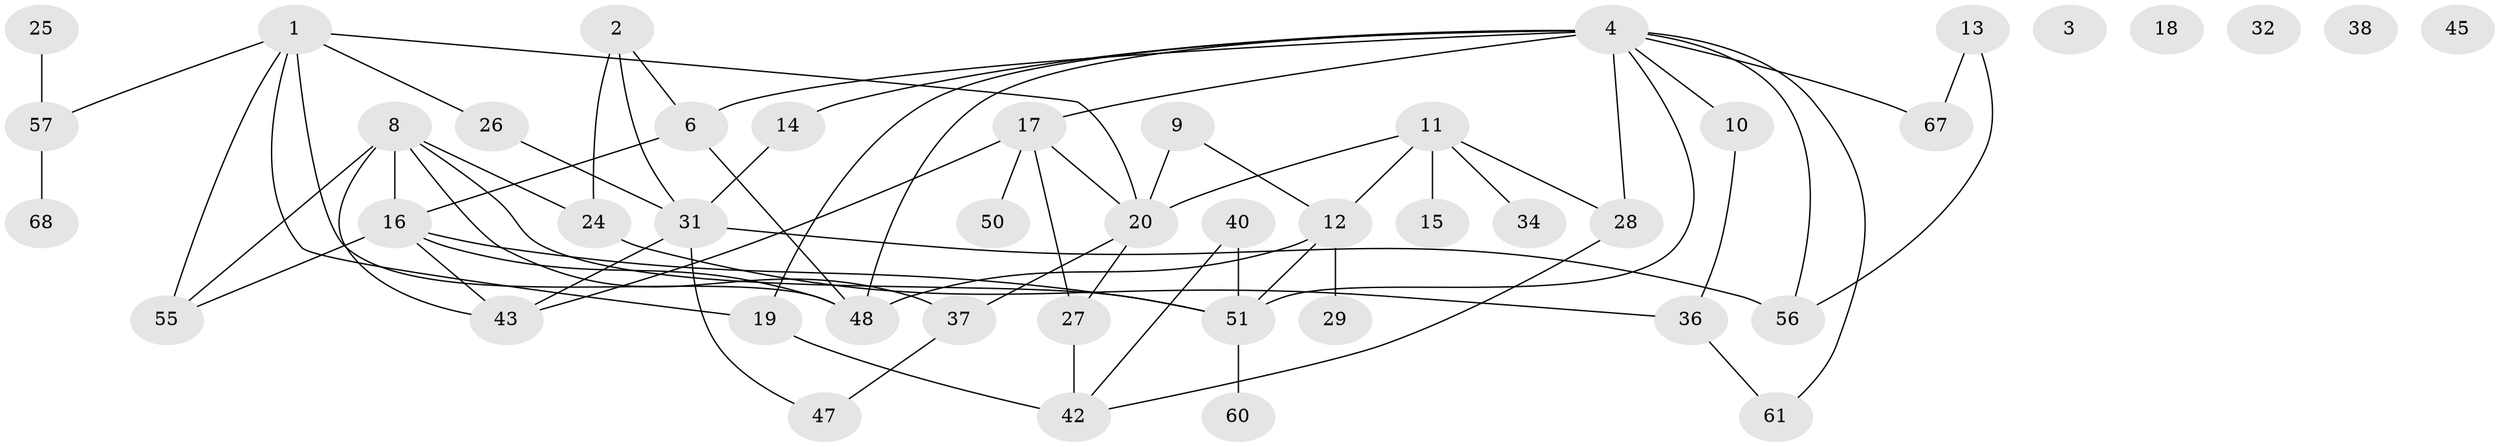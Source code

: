 // Generated by graph-tools (version 1.1) at 2025/23/03/03/25 07:23:27]
// undirected, 45 vertices, 67 edges
graph export_dot {
graph [start="1"]
  node [color=gray90,style=filled];
  1 [super="+5"];
  2 [super="+7"];
  3;
  4 [super="+22"];
  6 [super="+69"];
  8 [super="+53"];
  9 [super="+35"];
  10;
  11 [super="+23"];
  12 [super="+44"];
  13 [super="+21"];
  14;
  15;
  16 [super="+30"];
  17 [super="+59"];
  18;
  19 [super="+41"];
  20 [super="+33"];
  24;
  25;
  26;
  27;
  28;
  29 [super="+65"];
  31 [super="+63"];
  32;
  34;
  36 [super="+39"];
  37 [super="+54"];
  38;
  40;
  42 [super="+46"];
  43 [super="+52"];
  45;
  47;
  48 [super="+49"];
  50;
  51 [super="+64"];
  55 [super="+58"];
  56 [super="+62"];
  57 [super="+66"];
  60;
  61;
  67;
  68;
  1 -- 26;
  1 -- 57;
  1 -- 55;
  1 -- 48;
  1 -- 19;
  1 -- 20;
  2 -- 24;
  2 -- 6;
  2 -- 31;
  4 -- 10;
  4 -- 28;
  4 -- 51;
  4 -- 56;
  4 -- 61;
  4 -- 67;
  4 -- 19;
  4 -- 6;
  4 -- 14;
  4 -- 17;
  4 -- 48;
  6 -- 48 [weight=2];
  6 -- 16;
  8 -- 37;
  8 -- 16;
  8 -- 51;
  8 -- 55;
  8 -- 24;
  8 -- 43;
  9 -- 20 [weight=2];
  9 -- 12;
  10 -- 36;
  11 -- 12 [weight=2];
  11 -- 15 [weight=2];
  11 -- 28;
  11 -- 34;
  11 -- 20;
  12 -- 48;
  12 -- 51;
  12 -- 29;
  13 -- 56;
  13 -- 67;
  14 -- 31;
  16 -- 43;
  16 -- 48;
  16 -- 51;
  16 -- 55;
  17 -- 27;
  17 -- 43;
  17 -- 50;
  17 -- 20;
  19 -- 42 [weight=2];
  20 -- 37;
  20 -- 27;
  24 -- 36;
  25 -- 57;
  26 -- 31;
  27 -- 42;
  28 -- 42;
  31 -- 56;
  31 -- 43;
  31 -- 47;
  36 -- 61;
  37 -- 47;
  40 -- 42;
  40 -- 51;
  51 -- 60;
  57 -- 68;
}
